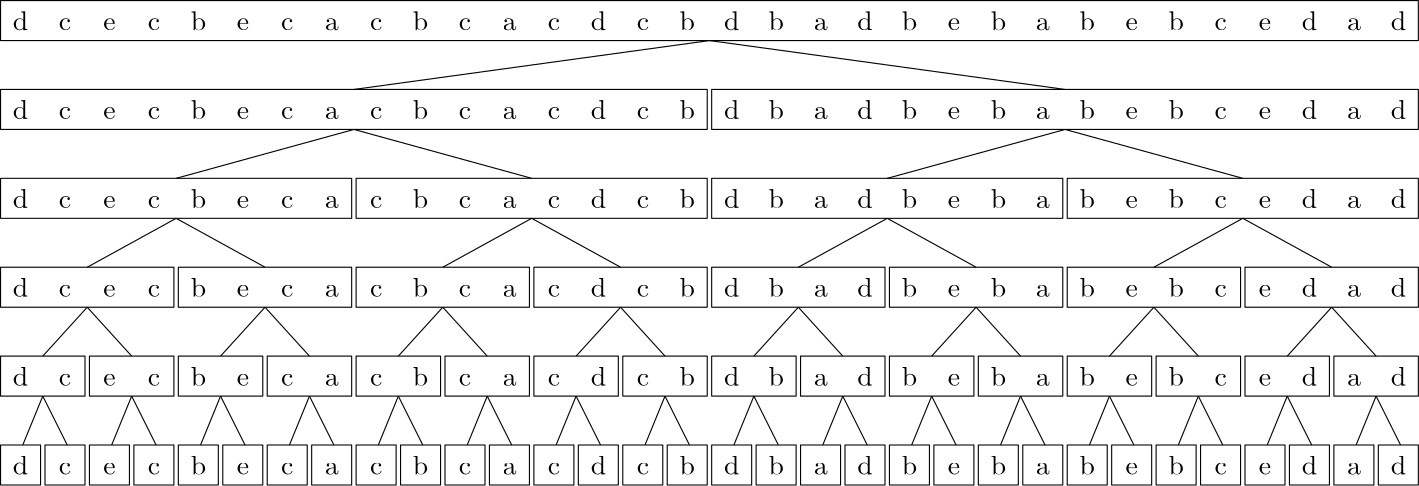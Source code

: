 <?xml version="1.0"?>
<!DOCTYPE ipe SYSTEM "ipe.dtd">
<ipe version="70206" creator="Ipe 7.2.7">
<info created="D:20180201135458" modified="D:20180201135500"/>
<ipestyle name="basic">
<symbol name="arrow/arc(spx)">
<path stroke="sym-stroke" fill="sym-stroke" pen="sym-pen">
0 0 m
-1 0.333 l
-1 -0.333 l
h
</path>
</symbol>
<symbol name="arrow/farc(spx)">
<path stroke="sym-stroke" fill="white" pen="sym-pen">
0 0 m
-1 0.333 l
-1 -0.333 l
h
</path>
</symbol>
<symbol name="arrow/ptarc(spx)">
<path stroke="sym-stroke" fill="sym-stroke" pen="sym-pen">
0 0 m
-1 0.333 l
-0.8 0 l
-1 -0.333 l
h
</path>
</symbol>
<symbol name="arrow/fptarc(spx)">
<path stroke="sym-stroke" fill="white" pen="sym-pen">
0 0 m
-1 0.333 l
-0.8 0 l
-1 -0.333 l
h
</path>
</symbol>
<symbol name="mark/circle(sx)" transformations="translations">
<path fill="sym-stroke">
0.6 0 0 0.6 0 0 e
0.4 0 0 0.4 0 0 e
</path>
</symbol>
<symbol name="mark/disk(sx)" transformations="translations">
<path fill="sym-stroke">
0.6 0 0 0.6 0 0 e
</path>
</symbol>
<symbol name="mark/fdisk(sfx)" transformations="translations">
<group>
<path fill="sym-fill">
0.5 0 0 0.5 0 0 e
</path>
<path fill="sym-stroke" fillrule="eofill">
0.6 0 0 0.6 0 0 e
0.4 0 0 0.4 0 0 e
</path>
</group>
</symbol>
<symbol name="mark/box(sx)" transformations="translations">
<path fill="sym-stroke" fillrule="eofill">
-0.6 -0.6 m
0.6 -0.6 l
0.6 0.6 l
-0.6 0.6 l
h
-0.4 -0.4 m
0.4 -0.4 l
0.4 0.4 l
-0.4 0.4 l
h
</path>
</symbol>
<symbol name="mark/square(sx)" transformations="translations">
<path fill="sym-stroke">
-0.6 -0.6 m
0.6 -0.6 l
0.6 0.6 l
-0.6 0.6 l
h
</path>
</symbol>
<symbol name="mark/fsquare(sfx)" transformations="translations">
<group>
<path fill="sym-fill">
-0.5 -0.5 m
0.5 -0.5 l
0.5 0.5 l
-0.5 0.5 l
h
</path>
<path fill="sym-stroke" fillrule="eofill">
-0.6 -0.6 m
0.6 -0.6 l
0.6 0.6 l
-0.6 0.6 l
h
-0.4 -0.4 m
0.4 -0.4 l
0.4 0.4 l
-0.4 0.4 l
h
</path>
</group>
</symbol>
<symbol name="mark/cross(sx)" transformations="translations">
<group>
<path fill="sym-stroke">
-0.43 -0.57 m
0.57 0.43 l
0.43 0.57 l
-0.57 -0.43 l
h
</path>
<path fill="sym-stroke">
-0.43 0.57 m
0.57 -0.43 l
0.43 -0.57 l
-0.57 0.43 l
h
</path>
</group>
</symbol>
<symbol name="arrow/fnormal(spx)">
<path stroke="sym-stroke" fill="white" pen="sym-pen">
0 0 m
-1 0.333 l
-1 -0.333 l
h
</path>
</symbol>
<symbol name="arrow/pointed(spx)">
<path stroke="sym-stroke" fill="sym-stroke" pen="sym-pen">
0 0 m
-1 0.333 l
-0.8 0 l
-1 -0.333 l
h
</path>
</symbol>
<symbol name="arrow/fpointed(spx)">
<path stroke="sym-stroke" fill="white" pen="sym-pen">
0 0 m
-1 0.333 l
-0.8 0 l
-1 -0.333 l
h
</path>
</symbol>
<symbol name="arrow/linear(spx)">
<path stroke="sym-stroke" pen="sym-pen">
-1 0.333 m
0 0 l
-1 -0.333 l
</path>
</symbol>
<symbol name="arrow/fdouble(spx)">
<path stroke="sym-stroke" fill="white" pen="sym-pen">
0 0 m
-1 0.333 l
-1 -0.333 l
h
-1 0 m
-2 0.333 l
-2 -0.333 l
h
</path>
</symbol>
<symbol name="arrow/double(spx)">
<path stroke="sym-stroke" fill="sym-stroke" pen="sym-pen">
0 0 m
-1 0.333 l
-1 -0.333 l
h
-1 0 m
-2 0.333 l
-2 -0.333 l
h
</path>
</symbol>
<pen name="heavier" value="0.8"/>
<pen name="fat" value="1.2"/>
<pen name="ultrafat" value="2"/>
<symbolsize name="large" value="5"/>
<symbolsize name="small" value="2"/>
<symbolsize name="tiny" value="1.1"/>
<arrowsize name="large" value="10"/>
<arrowsize name="small" value="5"/>
<arrowsize name="tiny" value="3"/>
<color name="red" value="1 0 0"/>
<color name="green" value="0 1 0"/>
<color name="blue" value="0 0 1"/>
<color name="yellow" value="1 1 0"/>
<color name="orange" value="1 0.647 0"/>
<color name="gold" value="1 0.843 0"/>
<color name="purple" value="0.627 0.125 0.941"/>
<color name="gray" value="0.745"/>
<color name="brown" value="0.647 0.165 0.165"/>
<color name="navy" value="0 0 0.502"/>
<color name="pink" value="1 0.753 0.796"/>
<color name="seagreen" value="0.18 0.545 0.341"/>
<color name="turquoise" value="0.251 0.878 0.816"/>
<color name="violet" value="0.933 0.51 0.933"/>
<color name="darkblue" value="0 0 0.545"/>
<color name="darkcyan" value="0 0.545 0.545"/>
<color name="darkgray" value="0.663"/>
<color name="darkgreen" value="0 0.392 0"/>
<color name="darkmagenta" value="0.545 0 0.545"/>
<color name="darkorange" value="1 0.549 0"/>
<color name="darkred" value="0.545 0 0"/>
<color name="lightblue" value="0.678 0.847 0.902"/>
<color name="lightcyan" value="0.878 1 1"/>
<color name="lightgray" value="0.827"/>
<color name="lightgreen" value="0.565 0.933 0.565"/>
<color name="lightyellow" value="1 1 0.878"/>
<dashstyle name="dashed" value="[4] 0"/>
<dashstyle name="dotted" value="[1 3] 0"/>
<dashstyle name="dash dotted" value="[4 2 1 2] 0"/>
<dashstyle name="dash dot dotted" value="[4 2 1 2 1 2] 0"/>
<textsize name="large" value="\large"/>
<textsize name="Large" value="\Large"/>
<textsize name="LARGE" value="\LARGE"/>
<textsize name="huge" value="\huge"/>
<textsize name="Huge" value="\Huge"/>
<textsize name="small" value="\small"/>
<textsize name="footnote" value="\footnotesize"/>
<textsize name="tiny" value="\tiny"/>
<textstyle name="center" begin="\begin{center}" end="\end{center}"/>
<textstyle name="itemize" begin="\begin{itemize}" end="\end{itemize}"/>
<textstyle name="item" begin="\begin{itemize}\item{}" end="\end{itemize}"/>
<gridsize name="4 pts" value="4"/>
<gridsize name="8 pts (~3 mm)" value="8"/>
<gridsize name="16 pts (~6 mm)" value="16"/>
<gridsize name="32 pts (~12 mm)" value="32"/>
<gridsize name="10 pts (~3.5 mm)" value="10"/>
<gridsize name="20 pts (~7 mm)" value="20"/>
<gridsize name="14 pts (~5 mm)" value="14"/>
<gridsize name="28 pts (~10 mm)" value="28"/>
<gridsize name="56 pts (~20 mm)" value="56"/>
<anglesize name="90 deg" value="90"/>
<anglesize name="60 deg" value="60"/>
<anglesize name="45 deg" value="45"/>
<anglesize name="30 deg" value="30"/>
<anglesize name="22.5 deg" value="22.5"/>
<opacity name="10%" value="0.1"/>
<opacity name="30%" value="0.3"/>
<opacity name="50%" value="0.5"/>
<opacity name="75%" value="0.75"/>
<tiling name="falling" angle="-60" step="4" width="1"/>
<tiling name="rising" angle="30" step="4" width="1"/>
</ipestyle>
<page>
<layer name="alpha"/>
<layer name="beta"/>
<layer name="gamma"/>
<view layers="alpha beta" active="alpha"/>
<view layers="alpha gamma" active="gamma"/>
<path layer="alpha" matrix="0.9 0 0 0.9 -66.4 63.2" stroke="black" join="1">
128 640 m
128 624 l
144 624 l
144 640 l
h
</path>
<path matrix="0.95 0 0 0.9 3.2 66.4" stroke="black" join="1">
48 672 m
48 656 l
80 656 l
80 672 l
h
</path>
<path matrix="0.975 0 0 0.9 2 69.6" stroke="black" join="1">
48 704 m
48 688 l
112 688 l
112 704 l
h
</path>
<text layer="beta" matrix="1 0 0 1 -88 100.541" transformations="translations" pos="144 624" stroke="black" type="label" width="5.535" height="6.918" depth="0" halign="center" valign="baseline">d</text>
<text matrix="1 0 0 1 -72 100.541" transformations="translations" pos="144 624" stroke="black" type="label" width="4.428" height="4.289" depth="0" halign="center" valign="baseline">c</text>
<text matrix="1 0 0 1 -56 100.541" transformations="translations" pos="144 624" stroke="black" type="label" width="4.428" height="4.289" depth="0" halign="center" valign="baseline">e</text>
<text matrix="1 0 0 1 -40 100.541" transformations="translations" pos="144 624" stroke="black" type="label" width="4.428" height="4.289" depth="0" halign="center" valign="baseline">c</text>
<text matrix="1 0 0 1 -24 100.541" transformations="translations" pos="144 624" stroke="black" type="label" width="5.535" height="6.918" depth="0" halign="center" valign="baseline">b</text>
<text matrix="1 0 0 1 -8 100.541" transformations="translations" pos="144 624" stroke="black" type="label" width="4.428" height="4.289" depth="0" halign="center" valign="baseline">e</text>
<text matrix="1 0 0 1 8 100.541" transformations="translations" pos="144 624" stroke="black" type="label" width="4.428" height="4.289" depth="0" halign="center" valign="baseline">c</text>
<text matrix="1 0 0 1 24 100.541" transformations="translations" pos="144 624" stroke="black" type="label" width="4.981" height="4.289" depth="0" halign="center" valign="baseline">a</text>
<text matrix="1 0 0 1 40 100.541" transformations="translations" pos="144 624" stroke="black" type="label" width="4.428" height="4.289" depth="0" halign="center" valign="baseline">c</text>
<text matrix="1 0 0 1 56 100.541" transformations="translations" pos="144 624" stroke="black" type="label" width="5.535" height="6.918" depth="0" halign="center" valign="baseline">b</text>
<text matrix="1 0 0 1 72 100.541" transformations="translations" pos="144 624" stroke="black" type="label" width="4.428" height="4.289" depth="0" halign="center" valign="baseline">c</text>
<text matrix="1 0 0 1 88 100.541" transformations="translations" pos="144 624" stroke="black" type="label" width="4.981" height="4.289" depth="0" halign="center" valign="baseline">a</text>
<text matrix="1 0 0 1 104 100.541" transformations="translations" pos="144 624" stroke="black" type="label" width="4.428" height="4.289" depth="0" halign="center" valign="baseline">c</text>
<text matrix="1 0 0 1 120 100.541" transformations="translations" pos="144 624" stroke="black" type="label" width="5.535" height="6.918" depth="0" halign="center" valign="baseline">d</text>
<text matrix="1 0 0 1 136 100.541" transformations="translations" pos="144 624" stroke="black" type="label" width="4.428" height="4.289" depth="0" halign="center" valign="baseline">c</text>
<text matrix="1 0 0 1 152 100.541" transformations="translations" pos="144 624" stroke="black" type="label" width="5.535" height="6.918" depth="0" halign="center" valign="baseline">b</text>
<text matrix="1 0 0 1 168 100.541" transformations="translations" pos="144 624" stroke="black" type="label" width="5.535" height="6.918" depth="0" halign="center" valign="baseline">d</text>
<text matrix="1 0 0 1 184 100.541" transformations="translations" pos="144 624" stroke="black" type="label" width="5.535" height="6.918" depth="0" halign="center" valign="baseline">b</text>
<text matrix="1 0 0 1 200 100.541" transformations="translations" pos="144 624" stroke="black" type="label" width="4.981" height="4.289" depth="0" halign="center" valign="baseline">a</text>
<text matrix="1 0 0 1 216 100.541" transformations="translations" pos="144 624" stroke="black" type="label" width="5.535" height="6.918" depth="0" halign="center" valign="baseline">d</text>
<text matrix="1 0 0 1 232 100.541" transformations="translations" pos="144 624" stroke="black" type="label" width="5.535" height="6.918" depth="0" halign="center" valign="baseline">b</text>
<text matrix="1 0 0 1 248 100.541" transformations="translations" pos="144 624" stroke="black" type="label" width="4.428" height="4.289" depth="0" halign="center" valign="baseline">e</text>
<text matrix="1 0 0 1 264 100.541" transformations="translations" pos="144 624" stroke="black" type="label" width="5.535" height="6.918" depth="0" halign="center" valign="baseline">b</text>
<text matrix="1 0 0 1 280 100.541" transformations="translations" pos="144 624" stroke="black" type="label" width="4.981" height="4.289" depth="0" halign="center" valign="baseline">a</text>
<text matrix="1 0 0 1 296 100.541" transformations="translations" pos="144 624" stroke="black" type="label" width="5.535" height="6.918" depth="0" halign="center" valign="baseline">b</text>
<text matrix="1 0 0 1 312 100.541" transformations="translations" pos="144 624" stroke="black" type="label" width="4.428" height="4.289" depth="0" halign="center" valign="baseline">e</text>
<text matrix="1 0 0 1 328 100.541" transformations="translations" pos="144 624" stroke="black" type="label" width="5.535" height="6.918" depth="0" halign="center" valign="baseline">b</text>
<text matrix="1 0 0 1 344 100.541" transformations="translations" pos="144 624" stroke="black" type="label" width="4.428" height="4.289" depth="0" halign="center" valign="baseline">c</text>
<text matrix="1 0 0 1 360 100.541" transformations="translations" pos="144 624" stroke="black" type="label" width="4.428" height="4.289" depth="0" halign="center" valign="baseline">e</text>
<text matrix="1 0 0 1 376 100.541" transformations="translations" pos="144 624" stroke="black" type="label" width="5.535" height="6.918" depth="0" halign="center" valign="baseline">d</text>
<text matrix="1 0 0 1 392 100.541" transformations="translations" pos="144 624" stroke="black" type="label" width="4.981" height="4.289" depth="0" halign="center" valign="baseline">a</text>
<text matrix="1 0 0 1 408 100.541" transformations="translations" pos="144 624" stroke="black" type="label" width="5.535" height="6.918" depth="0" halign="center" valign="baseline">d</text>
<text matrix="1 0 0 1 -88 132.541" transformations="translations" pos="144 624" stroke="black" type="label" width="5.535" height="6.918" depth="0" halign="center" valign="baseline">d</text>
<text matrix="1 0 0 1 -72 132.541" transformations="translations" pos="144 624" stroke="black" type="label" width="4.428" height="4.289" depth="0" halign="center" valign="baseline">c</text>
<text matrix="1 0 0 1 -56 132.541" transformations="translations" pos="144 624" stroke="black" type="label" width="4.428" height="4.289" depth="0" halign="center" valign="baseline">e</text>
<text matrix="1 0 0 1 -40 132.541" transformations="translations" pos="144 624" stroke="black" type="label" width="4.428" height="4.289" depth="0" halign="center" valign="baseline">c</text>
<text matrix="1 0 0 1 -24 132.541" transformations="translations" pos="144 624" stroke="black" type="label" width="5.535" height="6.918" depth="0" halign="center" valign="baseline">b</text>
<text matrix="1 0 0 1 -8 132.541" transformations="translations" pos="144 624" stroke="black" type="label" width="4.428" height="4.289" depth="0" halign="center" valign="baseline">e</text>
<text matrix="1 0 0 1 8 132.541" transformations="translations" pos="144 624" stroke="black" type="label" width="4.428" height="4.289" depth="0" halign="center" valign="baseline">c</text>
<text matrix="1 0 0 1 24 132.541" transformations="translations" pos="144 624" stroke="black" type="label" width="4.981" height="4.289" depth="0" halign="center" valign="baseline">a</text>
<text matrix="1 0 0 1 40 132.541" transformations="translations" pos="144 624" stroke="black" type="label" width="4.428" height="4.289" depth="0" halign="center" valign="baseline">c</text>
<text matrix="1 0 0 1 56 132.541" transformations="translations" pos="144 624" stroke="black" type="label" width="5.535" height="6.918" depth="0" halign="center" valign="baseline">b</text>
<text matrix="1 0 0 1 72 132.541" transformations="translations" pos="144 624" stroke="black" type="label" width="4.428" height="4.289" depth="0" halign="center" valign="baseline">c</text>
<text matrix="1 0 0 1 88 132.541" transformations="translations" pos="144 624" stroke="black" type="label" width="4.981" height="4.289" depth="0" halign="center" valign="baseline">a</text>
<text matrix="1 0 0 1 104 132.541" transformations="translations" pos="144 624" stroke="black" type="label" width="4.428" height="4.289" depth="0" halign="center" valign="baseline">c</text>
<text matrix="1 0 0 1 120 132.541" transformations="translations" pos="144 624" stroke="black" type="label" width="5.535" height="6.918" depth="0" halign="center" valign="baseline">d</text>
<text matrix="1 0 0 1 136 132.541" transformations="translations" pos="144 624" stroke="black" type="label" width="4.428" height="4.289" depth="0" halign="center" valign="baseline">c</text>
<text matrix="1 0 0 1 152 132.541" transformations="translations" pos="144 624" stroke="black" type="label" width="5.535" height="6.918" depth="0" halign="center" valign="baseline">b</text>
<text matrix="1 0 0 1 168 132.541" transformations="translations" pos="144 624" stroke="black" type="label" width="5.535" height="6.918" depth="0" halign="center" valign="baseline">d</text>
<text matrix="1 0 0 1 184 132.541" transformations="translations" pos="144 624" stroke="black" type="label" width="5.535" height="6.918" depth="0" halign="center" valign="baseline">b</text>
<text matrix="1 0 0 1 200 132.541" transformations="translations" pos="144 624" stroke="black" type="label" width="4.981" height="4.289" depth="0" halign="center" valign="baseline">a</text>
<text matrix="1 0 0 1 216 132.541" transformations="translations" pos="144 624" stroke="black" type="label" width="5.535" height="6.918" depth="0" halign="center" valign="baseline">d</text>
<text matrix="1 0 0 1 232 132.541" transformations="translations" pos="144 624" stroke="black" type="label" width="5.535" height="6.918" depth="0" halign="center" valign="baseline">b</text>
<text matrix="1 0 0 1 248 132.541" transformations="translations" pos="144 624" stroke="black" type="label" width="4.428" height="4.289" depth="0" halign="center" valign="baseline">e</text>
<text matrix="1 0 0 1 264 132.541" transformations="translations" pos="144 624" stroke="black" type="label" width="5.535" height="6.918" depth="0" halign="center" valign="baseline">b</text>
<text matrix="1 0 0 1 280 132.541" transformations="translations" pos="144 624" stroke="black" type="label" width="4.981" height="4.289" depth="0" halign="center" valign="baseline">a</text>
<text matrix="1 0 0 1 296 132.541" transformations="translations" pos="144 624" stroke="black" type="label" width="5.535" height="6.918" depth="0" halign="center" valign="baseline">b</text>
<text matrix="1 0 0 1 312 132.541" transformations="translations" pos="144 624" stroke="black" type="label" width="4.428" height="4.289" depth="0" halign="center" valign="baseline">e</text>
<text matrix="1 0 0 1 328 132.541" transformations="translations" pos="144 624" stroke="black" type="label" width="5.535" height="6.918" depth="0" halign="center" valign="baseline">b</text>
<text matrix="1 0 0 1 344 132.541" transformations="translations" pos="144 624" stroke="black" type="label" width="4.428" height="4.289" depth="0" halign="center" valign="baseline">c</text>
<text matrix="1 0 0 1 360 132.541" transformations="translations" pos="144 624" stroke="black" type="label" width="4.428" height="4.289" depth="0" halign="center" valign="baseline">e</text>
<text matrix="1 0 0 1 376 132.541" transformations="translations" pos="144 624" stroke="black" type="label" width="5.535" height="6.918" depth="0" halign="center" valign="baseline">d</text>
<text matrix="1 0 0 1 392 132.541" transformations="translations" pos="144 624" stroke="black" type="label" width="4.981" height="4.289" depth="0" halign="center" valign="baseline">a</text>
<text matrix="1 0 0 1 408 132.541" transformations="translations" pos="144 624" stroke="black" type="label" width="5.535" height="6.918" depth="0" halign="center" valign="baseline">d</text>
<text matrix="1 0 0 1 -88 164.541" transformations="translations" pos="144 624" stroke="black" type="label" width="5.535" height="6.918" depth="0" halign="center" valign="baseline">d</text>
<text matrix="1 0 0 1 -72 164.541" transformations="translations" pos="144 624" stroke="black" type="label" width="4.428" height="4.289" depth="0" halign="center" valign="baseline">c</text>
<text matrix="1 0 0 1 -56 164.541" transformations="translations" pos="144 624" stroke="black" type="label" width="4.428" height="4.289" depth="0" halign="center" valign="baseline">e</text>
<text matrix="1 0 0 1 -40 164.541" transformations="translations" pos="144 624" stroke="black" type="label" width="4.428" height="4.289" depth="0" halign="center" valign="baseline">c</text>
<text matrix="1 0 0 1 -24 164.541" transformations="translations" pos="144 624" stroke="black" type="label" width="5.535" height="6.918" depth="0" halign="center" valign="baseline">b</text>
<text matrix="1 0 0 1 -8 164.541" transformations="translations" pos="144 624" stroke="black" type="label" width="4.428" height="4.289" depth="0" halign="center" valign="baseline">e</text>
<text matrix="1 0 0 1 8 164.541" transformations="translations" pos="144 624" stroke="black" type="label" width="4.428" height="4.289" depth="0" halign="center" valign="baseline">c</text>
<text matrix="1 0 0 1 24 164.541" transformations="translations" pos="144 624" stroke="black" type="label" width="4.981" height="4.289" depth="0" halign="center" valign="baseline">a</text>
<text matrix="1 0 0 1 40 164.541" transformations="translations" pos="144 624" stroke="black" type="label" width="4.428" height="4.289" depth="0" halign="center" valign="baseline">c</text>
<text matrix="1 0 0 1 56 164.541" transformations="translations" pos="144 624" stroke="black" type="label" width="5.535" height="6.918" depth="0" halign="center" valign="baseline">b</text>
<text matrix="1 0 0 1 72 164.541" transformations="translations" pos="144 624" stroke="black" type="label" width="4.428" height="4.289" depth="0" halign="center" valign="baseline">c</text>
<text matrix="1 0 0 1 88 164.541" transformations="translations" pos="144 624" stroke="black" type="label" width="4.981" height="4.289" depth="0" halign="center" valign="baseline">a</text>
<text matrix="1 0 0 1 104 164.541" transformations="translations" pos="144 624" stroke="black" type="label" width="4.428" height="4.289" depth="0" halign="center" valign="baseline">c</text>
<text matrix="1 0 0 1 120 164.541" transformations="translations" pos="144 624" stroke="black" type="label" width="5.535" height="6.918" depth="0" halign="center" valign="baseline">d</text>
<text matrix="1 0 0 1 136 164.541" transformations="translations" pos="144 624" stroke="black" type="label" width="4.428" height="4.289" depth="0" halign="center" valign="baseline">c</text>
<text matrix="1 0 0 1 152 164.541" transformations="translations" pos="144 624" stroke="black" type="label" width="5.535" height="6.918" depth="0" halign="center" valign="baseline">b</text>
<text matrix="1 0 0 1 168 164.541" transformations="translations" pos="144 624" stroke="black" type="label" width="5.535" height="6.918" depth="0" halign="center" valign="baseline">d</text>
<text matrix="1 0 0 1 184 164.541" transformations="translations" pos="144 624" stroke="black" type="label" width="5.535" height="6.918" depth="0" halign="center" valign="baseline">b</text>
<text matrix="1 0 0 1 200 164.541" transformations="translations" pos="144 624" stroke="black" type="label" width="4.981" height="4.289" depth="0" halign="center" valign="baseline">a</text>
<text matrix="1 0 0 1 216 164.541" transformations="translations" pos="144 624" stroke="black" type="label" width="5.535" height="6.918" depth="0" halign="center" valign="baseline">d</text>
<text matrix="1 0 0 1 232 164.541" transformations="translations" pos="144 624" stroke="black" type="label" width="5.535" height="6.918" depth="0" halign="center" valign="baseline">b</text>
<text matrix="1 0 0 1 248 164.541" transformations="translations" pos="144 624" stroke="black" type="label" width="4.428" height="4.289" depth="0" halign="center" valign="baseline">e</text>
<text matrix="1 0 0 1 264 164.541" transformations="translations" pos="144 624" stroke="black" type="label" width="5.535" height="6.918" depth="0" halign="center" valign="baseline">b</text>
<text matrix="1 0 0 1 280 164.541" transformations="translations" pos="144 624" stroke="black" type="label" width="4.981" height="4.289" depth="0" halign="center" valign="baseline">a</text>
<text matrix="1 0 0 1 296 164.541" transformations="translations" pos="144 624" stroke="black" type="label" width="5.535" height="6.918" depth="0" halign="center" valign="baseline">b</text>
<text matrix="1 0 0 1 312 164.541" transformations="translations" pos="144 624" stroke="black" type="label" width="4.428" height="4.289" depth="0" halign="center" valign="baseline">e</text>
<text matrix="1 0 0 1 328 164.541" transformations="translations" pos="144 624" stroke="black" type="label" width="5.535" height="6.918" depth="0" halign="center" valign="baseline">b</text>
<text matrix="1 0 0 1 344 164.541" transformations="translations" pos="144 624" stroke="black" type="label" width="4.428" height="4.289" depth="0" halign="center" valign="baseline">c</text>
<text matrix="1 0 0 1 360 164.541" transformations="translations" pos="144 624" stroke="black" type="label" width="4.428" height="4.289" depth="0" halign="center" valign="baseline">e</text>
<text matrix="1 0 0 1 376 164.541" transformations="translations" pos="144 624" stroke="black" type="label" width="5.535" height="6.918" depth="0" halign="center" valign="baseline">d</text>
<text matrix="1 0 0 1 392 164.541" transformations="translations" pos="144 624" stroke="black" type="label" width="4.981" height="4.289" depth="0" halign="center" valign="baseline">a</text>
<text matrix="1 0 0 1 408 164.541" transformations="translations" pos="144 624" stroke="black" type="label" width="5.535" height="6.918" depth="0" halign="center" valign="baseline">d</text>
<path layer="alpha" matrix="0.996875 0 0 0.9 0.95 79.2" stroke="black" join="1">
48 800 m
48 784 l
560 784 l
560 800 l
h
</path>
<path matrix="0.9875 0 0 0.9 1.4 72.8" stroke="black">
48 736 m
48 720 l
176 720 l
176 736 l
h
</path>
<path matrix="0.99375 0 0 0.9 1.1 76" stroke="black">
48 768 m
48 752 l
304 752 l
304 768 l
h
</path>
<path matrix="0.9 0 0 0.9 -50.4 63.2" stroke="black" join="1">
128 640 m
128 624 l
144 624 l
144 640 l
h
</path>
<path matrix="0.9 0 0 0.9 -34.4 63.2" stroke="black" join="1">
128 640 m
128 624 l
144 624 l
144 640 l
h
</path>
<path matrix="0.9 0 0 0.9 -18.4 63.2" stroke="black" join="1">
128 640 m
128 624 l
144 624 l
144 640 l
h
</path>
<path matrix="0.9 0 0 0.9 -2.4 63.2" stroke="black" join="1">
128 640 m
128 624 l
144 624 l
144 640 l
h
</path>
<path matrix="0.9 0 0 0.9 13.6 63.2" stroke="black" join="1">
128 640 m
128 624 l
144 624 l
144 640 l
h
</path>
<path matrix="0.9 0 0 0.9 29.6 63.2" stroke="black" join="1">
128 640 m
128 624 l
144 624 l
144 640 l
h
</path>
<path matrix="0.9 0 0 0.9 45.6 63.2" stroke="black" join="1">
128 640 m
128 624 l
144 624 l
144 640 l
h
</path>
<path matrix="0.9 0 0 0.9 61.6 63.2" stroke="black" join="1">
128 640 m
128 624 l
144 624 l
144 640 l
h
</path>
<path matrix="0.9 0 0 0.9 77.6 63.2" stroke="black" join="1">
128 640 m
128 624 l
144 624 l
144 640 l
h
</path>
<path matrix="0.9 0 0 0.9 93.6 63.2" stroke="black" join="1">
128 640 m
128 624 l
144 624 l
144 640 l
h
</path>
<path matrix="0.9 0 0 0.9 109.6 63.2" stroke="black" join="1">
128 640 m
128 624 l
144 624 l
144 640 l
h
</path>
<path matrix="0.9 0 0 0.9 125.6 63.2" stroke="black" join="1">
128 640 m
128 624 l
144 624 l
144 640 l
h
</path>
<path matrix="0.9 0 0 0.9 141.6 63.2" stroke="black" join="1">
128 640 m
128 624 l
144 624 l
144 640 l
h
</path>
<path matrix="0.9 0 0 0.9 157.6 63.2" stroke="black" join="1">
128 640 m
128 624 l
144 624 l
144 640 l
h
</path>
<path matrix="0.9 0 0 0.9 173.6 63.2" stroke="black" join="1">
128 640 m
128 624 l
144 624 l
144 640 l
h
</path>
<path matrix="0.9 0 0 0.9 189.6 63.2" stroke="black" join="1">
128 640 m
128 624 l
144 624 l
144 640 l
h
</path>
<path matrix="0.9 0 0 0.9 205.6 63.2" stroke="black" join="1">
128 640 m
128 624 l
144 624 l
144 640 l
h
</path>
<path matrix="0.9 0 0 0.9 221.6 63.2" stroke="black" join="1">
128 640 m
128 624 l
144 624 l
144 640 l
h
</path>
<path matrix="0.9 0 0 0.9 237.6 63.2" stroke="black" join="1">
128 640 m
128 624 l
144 624 l
144 640 l
h
</path>
<path matrix="0.9 0 0 0.9 253.6 63.2" stroke="black" join="1">
128 640 m
128 624 l
144 624 l
144 640 l
h
</path>
<path matrix="0.9 0 0 0.9 269.6 63.2" stroke="black" join="1">
128 640 m
128 624 l
144 624 l
144 640 l
h
</path>
<path matrix="0.9 0 0 0.9 285.6 63.2" stroke="black" join="1">
128 640 m
128 624 l
144 624 l
144 640 l
h
</path>
<path matrix="0.9 0 0 0.9 301.6 63.2" stroke="black" join="1">
128 640 m
128 624 l
144 624 l
144 640 l
h
</path>
<path matrix="0.9 0 0 0.9 317.6 63.2" stroke="black" join="1">
128 640 m
128 624 l
144 624 l
144 640 l
h
</path>
<path matrix="0.9 0 0 0.9 333.6 63.2" stroke="black" join="1">
128 640 m
128 624 l
144 624 l
144 640 l
h
</path>
<path matrix="0.9 0 0 0.9 349.6 63.2" stroke="black" join="1">
128 640 m
128 624 l
144 624 l
144 640 l
h
</path>
<path matrix="0.9 0 0 0.9 365.6 63.2" stroke="black" join="1">
128 640 m
128 624 l
144 624 l
144 640 l
h
</path>
<path matrix="0.9 0 0 0.9 381.6 63.2" stroke="black" join="1">
128 640 m
128 624 l
144 624 l
144 640 l
h
</path>
<path matrix="0.9 0 0 0.9 397.6 63.2" stroke="black" join="1">
128 640 m
128 624 l
144 624 l
144 640 l
h
</path>
<path matrix="0.9 0 0 0.9 413.6 63.2" stroke="black" join="1">
128 640 m
128 624 l
144 624 l
144 640 l
h
</path>
<path matrix="0.9 0 0 0.9 429.6 63.2" stroke="black" join="1">
128 640 m
128 624 l
144 624 l
144 640 l
h
</path>
<path matrix="0.95 0 0 0.9 35.2 66.4" stroke="black" join="1">
48 672 m
48 656 l
80 656 l
80 672 l
h
</path>
<path matrix="0.95 0 0 0.9 67.2 66.4" stroke="black" join="1">
48 672 m
48 656 l
80 656 l
80 672 l
h
</path>
<path matrix="0.95 0 0 0.9 99.2 66.4" stroke="black" join="1">
48 672 m
48 656 l
80 656 l
80 672 l
h
</path>
<path matrix="0.95 0 0 0.9 131.2 66.4" stroke="black" join="1">
48 672 m
48 656 l
80 656 l
80 672 l
h
</path>
<path matrix="0.95 0 0 0.9 163.2 66.4" stroke="black" join="1">
48 672 m
48 656 l
80 656 l
80 672 l
h
</path>
<path matrix="0.95 0 0 0.9 195.2 66.4" stroke="black" join="1">
48 672 m
48 656 l
80 656 l
80 672 l
h
</path>
<path matrix="0.95 0 0 0.9 227.2 66.4" stroke="black" join="1">
48 672 m
48 656 l
80 656 l
80 672 l
h
</path>
<path matrix="0.95 0 0 0.9 259.2 66.4" stroke="black" join="1">
48 672 m
48 656 l
80 656 l
80 672 l
h
</path>
<path matrix="0.95 0 0 0.9 291.2 66.4" stroke="black" join="1">
48 672 m
48 656 l
80 656 l
80 672 l
h
</path>
<path matrix="0.95 0 0 0.9 323.2 66.4" stroke="black" join="1">
48 672 m
48 656 l
80 656 l
80 672 l
h
</path>
<path matrix="0.95 0 0 0.9 355.2 66.4" stroke="black" join="1">
48 672 m
48 656 l
80 656 l
80 672 l
h
</path>
<path matrix="0.95 0 0 0.9 387.2 66.4" stroke="black" join="1">
48 672 m
48 656 l
80 656 l
80 672 l
h
</path>
<path matrix="0.95 0 0 0.9 419.2 66.4" stroke="black" join="1">
48 672 m
48 656 l
80 656 l
80 672 l
h
</path>
<path matrix="0.95 0 0 0.9 451.2 66.4" stroke="black" join="1">
48 672 m
48 656 l
80 656 l
80 672 l
h
</path>
<path matrix="0.95 0 0 0.9 483.2 66.4" stroke="black" join="1">
48 672 m
48 656 l
80 656 l
80 672 l
h
</path>
<path matrix="0.975 0 0 0.9 66 69.6" stroke="black" join="1">
48 704 m
48 688 l
112 688 l
112 704 l
h
</path>
<path matrix="0.975 0 0 0.9 130 69.6" stroke="black" join="1">
48 704 m
48 688 l
112 688 l
112 704 l
h
</path>
<path matrix="0.975 0 0 0.9 194 69.6" stroke="black" join="1">
48 704 m
48 688 l
112 688 l
112 704 l
h
</path>
<path matrix="0.975 0 0 0.9 258 69.6" stroke="black" join="1">
48 704 m
48 688 l
112 688 l
112 704 l
h
</path>
<path matrix="0.975 0 0 0.9 322 69.6" stroke="black" join="1">
48 704 m
48 688 l
112 688 l
112 704 l
h
</path>
<path matrix="0.975 0 0 0.9 386 69.6" stroke="black" join="1">
48 704 m
48 688 l
112 688 l
112 704 l
h
</path>
<path matrix="0.975 0 0 0.9 450 69.6" stroke="black" join="1">
48 704 m
48 688 l
112 688 l
112 704 l
h
</path>
<path matrix="0.9875 0 0 0.9 129.4 72.8" stroke="black">
48 736 m
48 720 l
176 720 l
176 736 l
h
</path>
<path matrix="0.9875 0 0 0.9 257.4 72.8" stroke="black">
48 736 m
48 720 l
176 720 l
176 736 l
h
</path>
<path matrix="0.9875 0 0 0.9 385.4 72.8" stroke="black">
48 736 m
48 720 l
176 720 l
176 736 l
h
</path>
<path matrix="0.99375 0 0 0.9 257.1 76" stroke="black">
48 768 m
48 752 l
304 752 l
304 768 l
h
</path>
<path stroke="black">
64 656.8 m
56.8 639.2 l
</path>
<path stroke="black">
64 656.8 m
72.8 639.2 l
</path>
<path matrix="1 0 0 1 32 0" stroke="black">
64 656.8 m
56.8 639.2 l
</path>
<path matrix="1 0 0 1 32 0" stroke="black">
64 656.8 m
72.8 639.2 l
</path>
<path matrix="1 0 0 1 64 0" stroke="black">
64 656.8 m
56.8 639.2 l
</path>
<path matrix="1 0 0 1 64 0" stroke="black">
64 656.8 m
72.8 639.2 l
</path>
<path matrix="1 0 0 1 96 0" stroke="black">
64 656.8 m
56.8 639.2 l
</path>
<path matrix="1 0 0 1 96 0" stroke="black">
64 656.8 m
72.8 639.2 l
</path>
<path matrix="1 0 0 1 128 0" stroke="black">
64 656.8 m
56.8 639.2 l
</path>
<path matrix="1 0 0 1 128 0" stroke="black">
64 656.8 m
72.8 639.2 l
</path>
<path matrix="1 0 0 1 160 0" stroke="black">
64 656.8 m
56.8 639.2 l
</path>
<path matrix="1 0 0 1 160 0" stroke="black">
64 656.8 m
72.8 639.2 l
</path>
<path matrix="1 0 0 1 192 0" stroke="black">
64 656.8 m
56.8 639.2 l
</path>
<path matrix="1 0 0 1 192 0" stroke="black">
64 656.8 m
72.8 639.2 l
</path>
<path matrix="1 0 0 1 224 0" stroke="black">
64 656.8 m
56.8 639.2 l
</path>
<path matrix="1 0 0 1 224 0" stroke="black">
64 656.8 m
72.8 639.2 l
</path>
<path matrix="1 0 0 1 256 0" stroke="black">
64 656.8 m
56.8 639.2 l
</path>
<path matrix="1 0 0 1 256 0" stroke="black">
64 656.8 m
72.8 639.2 l
</path>
<path matrix="1 0 0 1 288 0" stroke="black">
64 656.8 m
56.8 639.2 l
</path>
<path matrix="1 0 0 1 288 0" stroke="black">
64 656.8 m
72.8 639.2 l
</path>
<path matrix="1 0 0 1 320 0" stroke="black">
64 656.8 m
56.8 639.2 l
</path>
<path matrix="1 0 0 1 320 0" stroke="black">
64 656.8 m
72.8 639.2 l
</path>
<path matrix="1 0 0 1 352 0" stroke="black">
64 656.8 m
56.8 639.2 l
</path>
<path matrix="1 0 0 1 352 0" stroke="black">
64 656.8 m
72.8 639.2 l
</path>
<path matrix="1 0 0 1 384 0" stroke="black">
64 656.8 m
56.8 639.2 l
</path>
<path matrix="1 0 0 1 384 0" stroke="black">
64 656.8 m
72.8 639.2 l
</path>
<path matrix="1 0 0 1 416 0" stroke="black">
64 656.8 m
56.8 639.2 l
</path>
<path matrix="1 0 0 1 416 0" stroke="black">
64 656.8 m
72.8 639.2 l
</path>
<path matrix="1 0 0 1 448 0" stroke="black">
64 656.8 m
56.8 639.2 l
</path>
<path matrix="1 0 0 1 448 0" stroke="black">
64 656.8 m
72.8 639.2 l
</path>
<path matrix="1 0 0 1 480 0" stroke="black">
64 656.8 m
56.8 639.2 l
</path>
<path matrix="1 0 0 1 480 0" stroke="black">
64 656.8 m
72.8 639.2 l
</path>
<path stroke="black">
80 688.8 m
64 671.2 l
</path>
<path stroke="black">
80 688.8 m
96 671.2 l
</path>
<path stroke="black">
112 720.8 m
80 703.2 l
</path>
<path stroke="black">
112 720.8 m
144 703.2 l
</path>
<path stroke="black">
176 752.8 m
112 735.2 l
</path>
<path stroke="black">
176 752.8 m
240 735.2 l
</path>
<path stroke="black">
304 784.8 m
176 767.2 l
</path>
<path stroke="black">
304 784.8 m
432 767.2 l
</path>
<path matrix="1 0 0 1 128 0" stroke="black">
112 720.8 m
80 703.2 l
</path>
<path matrix="1 0 0 1 128 0" stroke="black">
112 720.8 m
144 703.2 l
</path>
<path matrix="1 0 0 1 256 0" stroke="black">
112 720.8 m
80 703.2 l
</path>
<path matrix="1 0 0 1 256 0" stroke="black">
112 720.8 m
144 703.2 l
</path>
<path matrix="1 0 0 1 384 0" stroke="black">
112 720.8 m
80 703.2 l
</path>
<path matrix="1 0 0 1 384 0" stroke="black">
112 720.8 m
144 703.2 l
</path>
<path matrix="1 0 0 1 256 0" stroke="black">
176 752.8 m
112 735.2 l
</path>
<path matrix="1 0 0 1 256 0" stroke="black">
176 752.8 m
240 735.2 l
</path>
<path matrix="1 0 0 1 64 0" stroke="black">
80 688.8 m
64 671.2 l
</path>
<path matrix="1 0 0 1 64 0" stroke="black">
80 688.8 m
96 671.2 l
</path>
<path matrix="1 0 0 1 128 0" stroke="black">
80 688.8 m
64 671.2 l
</path>
<path matrix="1 0 0 1 128 0" stroke="black">
80 688.8 m
96 671.2 l
</path>
<path matrix="1 0 0 1 192 0" stroke="black">
80 688.8 m
64 671.2 l
</path>
<path matrix="1 0 0 1 192 0" stroke="black">
80 688.8 m
96 671.2 l
</path>
<path matrix="1 0 0 1 256 0" stroke="black">
80 688.8 m
64 671.2 l
</path>
<path matrix="1 0 0 1 256 0" stroke="black">
80 688.8 m
96 671.2 l
</path>
<path matrix="1 0 0 1 320 0" stroke="black">
80 688.8 m
64 671.2 l
</path>
<path matrix="1 0 0 1 320 0" stroke="black">
80 688.8 m
96 671.2 l
</path>
<path matrix="1 0 0 1 384 0" stroke="black">
80 688.8 m
64 671.2 l
</path>
<path matrix="1 0 0 1 384 0" stroke="black">
80 688.8 m
96 671.2 l
</path>
<path matrix="1 0 0 1 448 0" stroke="black">
80 688.8 m
64 671.2 l
</path>
<path matrix="1 0 0 1 448 0" stroke="black">
80 688.8 m
96 671.2 l
</path>
<text layer="beta" matrix="1 0 0 1 -88 68.541" transformations="translations" pos="144 624" stroke="black" type="label" width="5.535" height="6.918" depth="0" halign="center" valign="baseline">d</text>
<text matrix="1 0 0 1 -72 68.541" transformations="translations" pos="144 624" stroke="black" type="label" width="4.428" height="4.289" depth="0" halign="center" valign="baseline">c</text>
<text matrix="1 0 0 1 -56 68.541" transformations="translations" pos="144 624" stroke="black" type="label" width="4.428" height="4.289" depth="0" halign="center" valign="baseline">e</text>
<text matrix="1 0 0 1 -40 68.541" transformations="translations" pos="144 624" stroke="black" type="label" width="4.428" height="4.289" depth="0" halign="center" valign="baseline">c</text>
<text matrix="1 0 0 1 -24 68.541" transformations="translations" pos="144 624" stroke="black" type="label" width="5.535" height="6.918" depth="0" halign="center" valign="baseline">b</text>
<text matrix="1 0 0 1 -8 68.541" transformations="translations" pos="144 624" stroke="black" type="label" width="4.428" height="4.289" depth="0" halign="center" valign="baseline">e</text>
<text matrix="1 0 0 1 8 68.541" transformations="translations" pos="144 624" stroke="black" type="label" width="4.428" height="4.289" depth="0" halign="center" valign="baseline">c</text>
<text matrix="1 0 0 1 24 68.541" transformations="translations" pos="144 624" stroke="black" type="label" width="4.981" height="4.289" depth="0" halign="center" valign="baseline">a</text>
<text matrix="1 0 0 1 40 68.541" transformations="translations" pos="144 624" stroke="black" type="label" width="4.428" height="4.289" depth="0" halign="center" valign="baseline">c</text>
<text matrix="1 0 0 1 56 68.541" transformations="translations" pos="144 624" stroke="black" type="label" width="5.535" height="6.918" depth="0" halign="center" valign="baseline">b</text>
<text matrix="1 0 0 1 72 68.541" transformations="translations" pos="144 624" stroke="black" type="label" width="4.428" height="4.289" depth="0" halign="center" valign="baseline">c</text>
<text matrix="1 0 0 1 88 68.541" transformations="translations" pos="144 624" stroke="black" type="label" width="4.981" height="4.289" depth="0" halign="center" valign="baseline">a</text>
<text matrix="1 0 0 1 104 68.541" transformations="translations" pos="144 624" stroke="black" type="label" width="4.428" height="4.289" depth="0" halign="center" valign="baseline">c</text>
<text matrix="1 0 0 1 120 68.541" transformations="translations" pos="144 624" stroke="black" type="label" width="5.535" height="6.918" depth="0" halign="center" valign="baseline">d</text>
<text matrix="1 0 0 1 136 68.541" transformations="translations" pos="144 624" stroke="black" type="label" width="4.428" height="4.289" depth="0" halign="center" valign="baseline">c</text>
<text matrix="1 0 0 1 152 68.541" transformations="translations" pos="144 624" stroke="black" type="label" width="5.535" height="6.918" depth="0" halign="center" valign="baseline">b</text>
<text matrix="1 0 0 1 168 68.541" transformations="translations" pos="144 624" stroke="black" type="label" width="5.535" height="6.918" depth="0" halign="center" valign="baseline">d</text>
<text matrix="1 0 0 1 184 68.541" transformations="translations" pos="144 624" stroke="black" type="label" width="5.535" height="6.918" depth="0" halign="center" valign="baseline">b</text>
<text matrix="1 0 0 1 200 68.541" transformations="translations" pos="144 624" stroke="black" type="label" width="4.981" height="4.289" depth="0" halign="center" valign="baseline">a</text>
<text matrix="1 0 0 1 216 68.541" transformations="translations" pos="144 624" stroke="black" type="label" width="5.535" height="6.918" depth="0" halign="center" valign="baseline">d</text>
<text matrix="1 0 0 1 232 68.541" transformations="translations" pos="144 624" stroke="black" type="label" width="5.535" height="6.918" depth="0" halign="center" valign="baseline">b</text>
<text matrix="1 0 0 1 248 68.541" transformations="translations" pos="144 624" stroke="black" type="label" width="4.428" height="4.289" depth="0" halign="center" valign="baseline">e</text>
<text matrix="1 0 0 1 264 68.541" transformations="translations" pos="144 624" stroke="black" type="label" width="5.535" height="6.918" depth="0" halign="center" valign="baseline">b</text>
<text matrix="1 0 0 1 280 68.541" transformations="translations" pos="144 624" stroke="black" type="label" width="4.981" height="4.289" depth="0" halign="center" valign="baseline">a</text>
<text matrix="1 0 0 1 296 68.541" transformations="translations" pos="144 624" stroke="black" type="label" width="5.535" height="6.918" depth="0" halign="center" valign="baseline">b</text>
<text matrix="1 0 0 1 312 68.541" transformations="translations" pos="144 624" stroke="black" type="label" width="4.428" height="4.289" depth="0" halign="center" valign="baseline">e</text>
<text matrix="1 0 0 1 328 68.541" transformations="translations" pos="144 624" stroke="black" type="label" width="5.535" height="6.918" depth="0" halign="center" valign="baseline">b</text>
<text matrix="1 0 0 1 344 68.541" transformations="translations" pos="144 624" stroke="black" type="label" width="4.428" height="4.289" depth="0" halign="center" valign="baseline">c</text>
<text matrix="1 0 0 1 360 68.541" transformations="translations" pos="144 624" stroke="black" type="label" width="4.428" height="4.289" depth="0" halign="center" valign="baseline">e</text>
<text matrix="1 0 0 1 376 68.541" transformations="translations" pos="144 624" stroke="black" type="label" width="5.535" height="6.918" depth="0" halign="center" valign="baseline">d</text>
<text matrix="1 0 0 1 392 68.541" transformations="translations" pos="144 624" stroke="black" type="label" width="4.981" height="4.289" depth="0" halign="center" valign="baseline">a</text>
<text matrix="1 0 0 1 408 68.541" transformations="translations" pos="144 624" stroke="black" type="label" width="5.535" height="6.918" depth="0" halign="center" valign="baseline">d</text>
<text matrix="1 0 0 1 -88 36.541" transformations="translations" pos="144 624" stroke="black" type="label" width="5.535" height="6.918" depth="0" halign="center" valign="baseline">d</text>
<text matrix="1 0 0 1 -72 36.541" transformations="translations" pos="144 624" stroke="black" type="label" width="4.428" height="4.289" depth="0" halign="center" valign="baseline">c</text>
<text matrix="1 0 0 1 -56 36.541" transformations="translations" pos="144 624" stroke="black" type="label" width="4.428" height="4.289" depth="0" halign="center" valign="baseline">e</text>
<text matrix="1 0 0 1 -40 36.541" transformations="translations" pos="144 624" stroke="black" type="label" width="4.428" height="4.289" depth="0" halign="center" valign="baseline">c</text>
<text matrix="1 0 0 1 -24 36.541" transformations="translations" pos="144 624" stroke="black" type="label" width="5.535" height="6.918" depth="0" halign="center" valign="baseline">b</text>
<text matrix="1 0 0 1 -8 36.541" transformations="translations" pos="144 624" stroke="black" type="label" width="4.428" height="4.289" depth="0" halign="center" valign="baseline">e</text>
<text matrix="1 0 0 1 8 36.541" transformations="translations" pos="144 624" stroke="black" type="label" width="4.428" height="4.289" depth="0" halign="center" valign="baseline">c</text>
<text matrix="1 0 0 1 24 36.541" transformations="translations" pos="144 624" stroke="black" type="label" width="4.981" height="4.289" depth="0" halign="center" valign="baseline">a</text>
<text matrix="1 0 0 1 40 36.541" transformations="translations" pos="144 624" stroke="black" type="label" width="4.428" height="4.289" depth="0" halign="center" valign="baseline">c</text>
<text matrix="1 0 0 1 56 36.541" transformations="translations" pos="144 624" stroke="black" type="label" width="5.535" height="6.918" depth="0" halign="center" valign="baseline">b</text>
<text matrix="1 0 0 1 72 36.541" transformations="translations" pos="144 624" stroke="black" type="label" width="4.428" height="4.289" depth="0" halign="center" valign="baseline">c</text>
<text matrix="1 0 0 1 88 36.541" transformations="translations" pos="144 624" stroke="black" type="label" width="4.981" height="4.289" depth="0" halign="center" valign="baseline">a</text>
<text matrix="1 0 0 1 104 36.541" transformations="translations" pos="144 624" stroke="black" type="label" width="4.428" height="4.289" depth="0" halign="center" valign="baseline">c</text>
<text matrix="1 0 0 1 120 36.541" transformations="translations" pos="144 624" stroke="black" type="label" width="5.535" height="6.918" depth="0" halign="center" valign="baseline">d</text>
<text matrix="1 0 0 1 136 36.541" transformations="translations" pos="144 624" stroke="black" type="label" width="4.428" height="4.289" depth="0" halign="center" valign="baseline">c</text>
<text matrix="1 0 0 1 152 36.541" transformations="translations" pos="144 624" stroke="black" type="label" width="5.535" height="6.918" depth="0" halign="center" valign="baseline">b</text>
<text matrix="1 0 0 1 168 36.541" transformations="translations" pos="144 624" stroke="black" type="label" width="5.535" height="6.918" depth="0" halign="center" valign="baseline">d</text>
<text matrix="1 0 0 1 184 36.541" transformations="translations" pos="144 624" stroke="black" type="label" width="5.535" height="6.918" depth="0" halign="center" valign="baseline">b</text>
<text matrix="1 0 0 1 200 36.541" transformations="translations" pos="144 624" stroke="black" type="label" width="4.981" height="4.289" depth="0" halign="center" valign="baseline">a</text>
<text matrix="1 0 0 1 216 36.541" transformations="translations" pos="144 624" stroke="black" type="label" width="5.535" height="6.918" depth="0" halign="center" valign="baseline">d</text>
<text matrix="1 0 0 1 232 36.541" transformations="translations" pos="144 624" stroke="black" type="label" width="5.535" height="6.918" depth="0" halign="center" valign="baseline">b</text>
<text matrix="1 0 0 1 248 36.541" transformations="translations" pos="144 624" stroke="black" type="label" width="4.428" height="4.289" depth="0" halign="center" valign="baseline">e</text>
<text matrix="1 0 0 1 264 36.541" transformations="translations" pos="144 624" stroke="black" type="label" width="5.535" height="6.918" depth="0" halign="center" valign="baseline">b</text>
<text matrix="1 0 0 1 280 36.541" transformations="translations" pos="144 624" stroke="black" type="label" width="4.981" height="4.289" depth="0" halign="center" valign="baseline">a</text>
<text matrix="1 0 0 1 296 36.541" transformations="translations" pos="144 624" stroke="black" type="label" width="5.535" height="6.918" depth="0" halign="center" valign="baseline">b</text>
<text matrix="1 0 0 1 312 36.541" transformations="translations" pos="144 624" stroke="black" type="label" width="4.428" height="4.289" depth="0" halign="center" valign="baseline">e</text>
<text matrix="1 0 0 1 328 36.541" transformations="translations" pos="144 624" stroke="black" type="label" width="5.535" height="6.918" depth="0" halign="center" valign="baseline">b</text>
<text matrix="1 0 0 1 344 36.541" transformations="translations" pos="144 624" stroke="black" type="label" width="4.428" height="4.289" depth="0" halign="center" valign="baseline">c</text>
<text matrix="1 0 0 1 360 36.541" transformations="translations" pos="144 624" stroke="black" type="label" width="4.428" height="4.289" depth="0" halign="center" valign="baseline">e</text>
<text matrix="1 0 0 1 376 36.541" transformations="translations" pos="144 624" stroke="black" type="label" width="5.535" height="6.918" depth="0" halign="center" valign="baseline">d</text>
<text matrix="1 0 0 1 392 36.541" transformations="translations" pos="144 624" stroke="black" type="label" width="4.981" height="4.289" depth="0" halign="center" valign="baseline">a</text>
<text matrix="1 0 0 1 408 36.541" transformations="translations" pos="144 624" stroke="black" type="label" width="5.535" height="6.918" depth="0" halign="center" valign="baseline">d</text>
<text layer="alpha" matrix="1 0 0 1 -88 4.541" transformations="translations" pos="144 624" stroke="black" type="label" width="5.535" height="6.918" depth="0" halign="center" valign="baseline">d</text>
<text matrix="1 0 0 1 -72 4.541" transformations="translations" pos="144 624" stroke="black" type="label" width="4.428" height="4.289" depth="0" halign="center" valign="baseline">c</text>
<text matrix="1 0 0 1 -56 4.541" transformations="translations" pos="144 624" stroke="black" type="label" width="4.428" height="4.289" depth="0" halign="center" valign="baseline">e</text>
<text matrix="1 0 0 1 -40 4.541" transformations="translations" pos="144 624" stroke="black" type="label" width="4.428" height="4.289" depth="0" halign="center" valign="baseline">c</text>
<text matrix="1 0 0 1 -24 4.541" transformations="translations" pos="144 624" stroke="black" type="label" width="5.535" height="6.918" depth="0" halign="center" valign="baseline">b</text>
<text matrix="1 0 0 1 -8 4.541" transformations="translations" pos="144 624" stroke="black" type="label" width="4.428" height="4.289" depth="0" halign="center" valign="baseline">e</text>
<text matrix="1 0 0 1 8 4.541" transformations="translations" pos="144 624" stroke="black" type="label" width="4.428" height="4.289" depth="0" halign="center" valign="baseline">c</text>
<text matrix="1 0 0 1 24 4.541" transformations="translations" pos="144 624" stroke="black" type="label" width="4.981" height="4.289" depth="0" halign="center" valign="baseline">a</text>
<text matrix="1 0 0 1 40 4.541" transformations="translations" pos="144 624" stroke="black" type="label" width="4.428" height="4.289" depth="0" halign="center" valign="baseline">c</text>
<text matrix="1 0 0 1 56 4.541" transformations="translations" pos="144 624" stroke="black" type="label" width="5.535" height="6.918" depth="0" halign="center" valign="baseline">b</text>
<text matrix="1 0 0 1 72 4.541" transformations="translations" pos="144 624" stroke="black" type="label" width="4.428" height="4.289" depth="0" halign="center" valign="baseline">c</text>
<text matrix="1 0 0 1 88 4.541" transformations="translations" pos="144 624" stroke="black" type="label" width="4.981" height="4.289" depth="0" halign="center" valign="baseline">a</text>
<text matrix="1 0 0 1 104 4.541" transformations="translations" pos="144 624" stroke="black" type="label" width="4.428" height="4.289" depth="0" halign="center" valign="baseline">c</text>
<text matrix="1 0 0 1 120 4.541" transformations="translations" pos="144 624" stroke="black" type="label" width="5.535" height="6.918" depth="0" halign="center" valign="baseline">d</text>
<text matrix="1 0 0 1 136 4.541" transformations="translations" pos="144 624" stroke="black" type="label" width="4.428" height="4.289" depth="0" halign="center" valign="baseline">c</text>
<text matrix="1 0 0 1 152 4.541" transformations="translations" pos="144 624" stroke="black" type="label" width="5.535" height="6.918" depth="0" halign="center" valign="baseline">b</text>
<text matrix="1 0 0 1 168 4.541" transformations="translations" pos="144 624" stroke="black" type="label" width="5.535" height="6.918" depth="0" halign="center" valign="baseline">d</text>
<text matrix="1 0 0 1 184 4.541" transformations="translations" pos="144 624" stroke="black" type="label" width="5.535" height="6.918" depth="0" halign="center" valign="baseline">b</text>
<text matrix="1 0 0 1 200 4.541" transformations="translations" pos="144 624" stroke="black" type="label" width="4.981" height="4.289" depth="0" halign="center" valign="baseline">a</text>
<text matrix="1 0 0 1 216 4.541" transformations="translations" pos="144 624" stroke="black" type="label" width="5.535" height="6.918" depth="0" halign="center" valign="baseline">d</text>
<text matrix="1 0 0 1 232 4.541" transformations="translations" pos="144 624" stroke="black" type="label" width="5.535" height="6.918" depth="0" halign="center" valign="baseline">b</text>
<text matrix="1 0 0 1 248 4.541" transformations="translations" pos="144 624" stroke="black" type="label" width="4.428" height="4.289" depth="0" halign="center" valign="baseline">e</text>
<text matrix="1 0 0 1 264 4.541" transformations="translations" pos="144 624" stroke="black" type="label" width="5.535" height="6.918" depth="0" halign="center" valign="baseline">b</text>
<text matrix="1 0 0 1 280 4.541" transformations="translations" pos="144 624" stroke="black" type="label" width="4.981" height="4.289" depth="0" halign="center" valign="baseline">a</text>
<text matrix="1 0 0 1 296 4.541" transformations="translations" pos="144 624" stroke="black" type="label" width="5.535" height="6.918" depth="0" halign="center" valign="baseline">b</text>
<text matrix="1 0 0 1 312 4.541" transformations="translations" pos="144 624" stroke="black" type="label" width="4.428" height="4.289" depth="0" halign="center" valign="baseline">e</text>
<text matrix="1 0 0 1 328 4.541" transformations="translations" pos="144 624" stroke="black" type="label" width="5.535" height="6.918" depth="0" halign="center" valign="baseline">b</text>
<text matrix="1 0 0 1 344 4.541" transformations="translations" pos="144 624" stroke="black" type="label" width="4.428" height="4.289" depth="0" halign="center" valign="baseline">c</text>
<text matrix="1 0 0 1 360 4.541" transformations="translations" pos="144 624" stroke="black" type="label" width="4.428" height="4.289" depth="0" halign="center" valign="baseline">e</text>
<text matrix="1 0 0 1 376 4.541" transformations="translations" pos="144 624" stroke="black" type="label" width="5.535" height="6.918" depth="0" halign="center" valign="baseline">d</text>
<text matrix="1 0 0 1 392 4.541" transformations="translations" pos="144 624" stroke="black" type="label" width="4.981" height="4.289" depth="0" halign="center" valign="baseline">a</text>
<text matrix="1 0 0 1 408 4.541" transformations="translations" pos="144 624" stroke="black" type="label" width="5.535" height="6.918" depth="0" halign="center" valign="baseline">d</text>
<path layer="gamma" stroke="black" pen="heavier" cap="1">
64 656.8 m
72.8 639.2 l
</path>
<path stroke="black" pen="heavier" cap="1">
96 656.8 m
104.8 639.2 l
</path>
<path stroke="black" pen="heavier" cap="1">
128 656.8 m
120.8 639.2 l
</path>
<path stroke="black" pen="heavier" cap="1">
160 656.8 m
168.8 639.2 l
</path>
<path stroke="black" pen="heavier" cap="1">
192 656.8 m
200.8 639.2 l
</path>
<path stroke="black" pen="heavier" cap="1">
224 656.8 m
232.8 639.2 l
</path>
<path stroke="black" pen="heavier" cap="1">
256 656.8 m
248.8 639.2 l
</path>
<path stroke="black" pen="heavier" cap="1">
288 656.8 m
296.8 639.2 l
</path>
<path stroke="black" pen="heavier" cap="1">
320 656.8 m
328.8 639.2 l
</path>
<path stroke="black" pen="heavier" cap="1">
352 656.8 m
344.8 639.2 l
</path>
<path stroke="black" pen="heavier" cap="1">
384 656.8 m
376.8 639.2 l
</path>
<path stroke="black" pen="heavier" cap="1">
416 656.8 m
424.8 639.2 l
</path>
<path stroke="black" pen="heavier" cap="1">
448 656.8 m
440.8 639.2 l
</path>
<path stroke="black" pen="heavier" cap="1">
480 656.8 m
472.8 639.2 l
</path>
<path stroke="black" pen="heavier" cap="1">
512 656.8 m
520.8 639.2 l
</path>
<path stroke="black" pen="heavier" cap="1">
544 656.8 m
536.8 639.2 l
</path>
<path stroke="black" pen="heavier" cap="1">
80 688.8 m
64 671.2 l
</path>
<path stroke="black" pen="heavier" cap="1">
144 688.8 m
160 671.2 l
</path>
<path stroke="black" pen="heavier" cap="1">
208 688.8 m
224 671.2 l
</path>
<path stroke="black" pen="heavier" cap="1">
272 688.8 m
288 671.2 l
</path>
<path stroke="black" pen="heavier" cap="1">
336 688.8 m
352 671.2 l
</path>
<path stroke="black" pen="heavier" cap="1">
400 688.8 m
416 671.2 l
</path>
<path stroke="black" pen="heavier" cap="1">
464 688.8 m
480 671.2 l
</path>
<path stroke="black" pen="heavier" cap="1">
528 688.8 m
544 671.2 l
</path>
<path stroke="black" pen="heavier" cap="1">
112 720.8 m
144 703.2 l
</path>
<path stroke="black" pen="heavier" cap="1">
240 720.8 m
208 703.2 l
</path>
<path stroke="black" pen="heavier" cap="1">
368 720.8 m
336 703.2 l
</path>
<path stroke="black" pen="heavier" cap="1">
496 720.8 m
464 703.2 l
</path>
</page>
</ipe>
